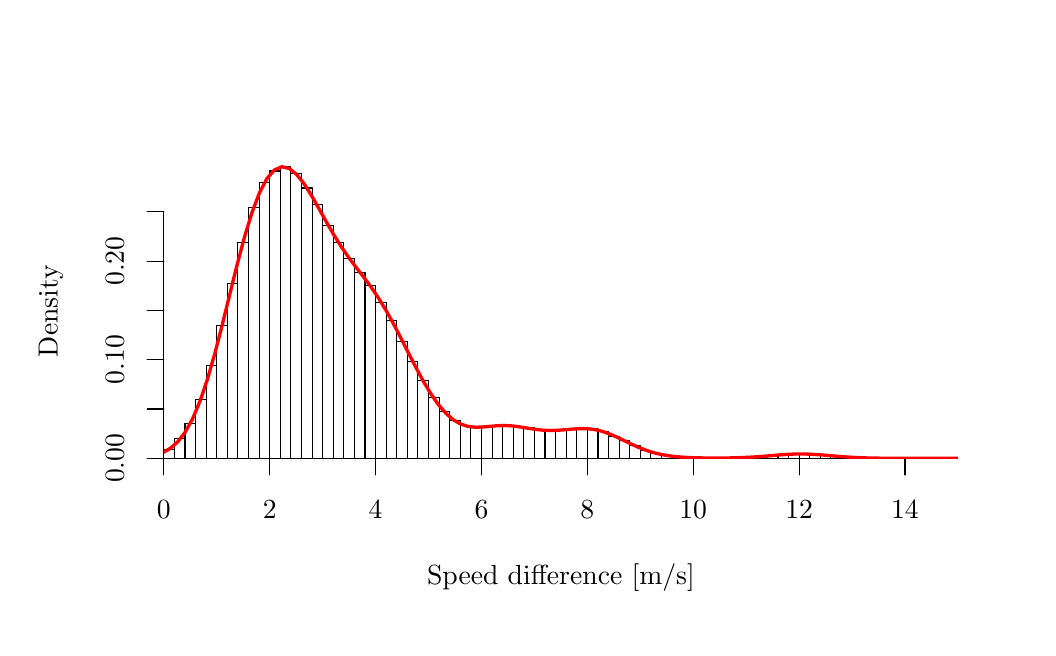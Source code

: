 % Created by tikzDevice version 0.12.3 on 2021-01-24 20:23:36
% !TEX encoding = UTF-8 Unicode
\begin{tikzpicture}[x=1pt,y=1pt]
\definecolor{fillColor}{RGB}{255,255,255}
\path[use as bounding box,fill=fillColor,fill opacity=0.00] (0,0) rectangle (361.35,216.81);
\begin{scope}
\path[clip] (  0.00,  0.00) rectangle (361.35,216.81);
\definecolor{drawColor}{RGB}{0,0,0}

\node[text=drawColor,anchor=base,inner sep=0pt, outer sep=0pt, scale=  1.00] at (192.68, 15.60) {Speed difference [m/s]};

\node[text=drawColor,rotate= 90.00,anchor=base,inner sep=0pt, outer sep=0pt, scale=  1.00] at ( 10.80,114.41) {Density};
\end{scope}
\begin{scope}
\path[clip] (  0.00,  0.00) rectangle (361.35,216.81);
\definecolor{drawColor}{RGB}{0,0,0}

\path[draw=drawColor,line width= 0.4pt,line join=round,line cap=round] ( 49.20, 61.20) -- (317.02, 61.20);

\path[draw=drawColor,line width= 0.4pt,line join=round,line cap=round] ( 49.20, 61.20) -- ( 49.20, 55.20);

\path[draw=drawColor,line width= 0.4pt,line join=round,line cap=round] ( 87.46, 61.20) -- ( 87.46, 55.20);

\path[draw=drawColor,line width= 0.4pt,line join=round,line cap=round] (125.72, 61.20) -- (125.72, 55.20);

\path[draw=drawColor,line width= 0.4pt,line join=round,line cap=round] (163.98, 61.20) -- (163.98, 55.20);

\path[draw=drawColor,line width= 0.4pt,line join=round,line cap=round] (202.24, 61.20) -- (202.24, 55.20);

\path[draw=drawColor,line width= 0.4pt,line join=round,line cap=round] (240.50, 61.20) -- (240.50, 55.20);

\path[draw=drawColor,line width= 0.4pt,line join=round,line cap=round] (278.76, 61.20) -- (278.76, 55.20);

\path[draw=drawColor,line width= 0.4pt,line join=round,line cap=round] (317.02, 61.20) -- (317.02, 55.20);

\node[text=drawColor,anchor=base,inner sep=0pt, outer sep=0pt, scale=  1.00] at ( 49.20, 39.60) {0};

\node[text=drawColor,anchor=base,inner sep=0pt, outer sep=0pt, scale=  1.00] at ( 87.46, 39.60) {2};

\node[text=drawColor,anchor=base,inner sep=0pt, outer sep=0pt, scale=  1.00] at (125.72, 39.60) {4};

\node[text=drawColor,anchor=base,inner sep=0pt, outer sep=0pt, scale=  1.00] at (163.98, 39.60) {6};

\node[text=drawColor,anchor=base,inner sep=0pt, outer sep=0pt, scale=  1.00] at (202.24, 39.60) {8};

\node[text=drawColor,anchor=base,inner sep=0pt, outer sep=0pt, scale=  1.00] at (240.50, 39.60) {10};

\node[text=drawColor,anchor=base,inner sep=0pt, outer sep=0pt, scale=  1.00] at (278.76, 39.60) {12};

\node[text=drawColor,anchor=base,inner sep=0pt, outer sep=0pt, scale=  1.00] at (317.02, 39.60) {14};

\path[draw=drawColor,line width= 0.4pt,line join=round,line cap=round] ( 49.20, 61.20) -- ( 49.20,150.23);

\path[draw=drawColor,line width= 0.4pt,line join=round,line cap=round] ( 49.20, 61.20) -- ( 43.20, 61.20);

\path[draw=drawColor,line width= 0.4pt,line join=round,line cap=round] ( 49.20, 79.01) -- ( 43.20, 79.01);

\path[draw=drawColor,line width= 0.4pt,line join=round,line cap=round] ( 49.20, 96.81) -- ( 43.20, 96.81);

\path[draw=drawColor,line width= 0.4pt,line join=round,line cap=round] ( 49.20,114.62) -- ( 43.20,114.62);

\path[draw=drawColor,line width= 0.4pt,line join=round,line cap=round] ( 49.20,132.42) -- ( 43.20,132.42);

\path[draw=drawColor,line width= 0.4pt,line join=round,line cap=round] ( 49.20,150.23) -- ( 43.20,150.23);

\node[text=drawColor,rotate= 90.00,anchor=base,inner sep=0pt, outer sep=0pt, scale=  1.00] at ( 34.80, 61.20) {0.00};

\node[text=drawColor,rotate= 90.00,anchor=base,inner sep=0pt, outer sep=0pt, scale=  1.00] at ( 34.80, 96.81) {0.10};

\node[text=drawColor,rotate= 90.00,anchor=base,inner sep=0pt, outer sep=0pt, scale=  1.00] at ( 34.80,132.42) {0.20};
\end{scope}
\begin{scope}
\path[clip] ( 49.20, 61.20) rectangle (336.15,167.61);
\definecolor{drawColor}{RGB}{0,0,0}

\path[draw=drawColor,line width= 0.4pt,line join=round,line cap=round] ( 18.59, 61.20) rectangle ( 22.42, 61.20);

\path[draw=drawColor,line width= 0.4pt,line join=round,line cap=round] ( 22.42, 61.20) rectangle ( 26.24, 61.20);

\path[draw=drawColor,line width= 0.4pt,line join=round,line cap=round] ( 26.24, 61.20) rectangle ( 30.07, 61.20);

\path[draw=drawColor,line width= 0.4pt,line join=round,line cap=round] ( 30.07, 61.20) rectangle ( 33.90, 61.22);

\path[draw=drawColor,line width= 0.4pt,line join=round,line cap=round] ( 33.90, 61.20) rectangle ( 37.72, 61.27);

\path[draw=drawColor,line width= 0.4pt,line join=round,line cap=round] ( 37.72, 61.20) rectangle ( 41.55, 61.42);

\path[draw=drawColor,line width= 0.4pt,line join=round,line cap=round] ( 41.55, 61.20) rectangle ( 45.37, 61.83);

\path[draw=drawColor,line width= 0.4pt,line join=round,line cap=round] ( 45.37, 61.20) rectangle ( 49.20, 62.68);

\path[draw=drawColor,line width= 0.4pt,line join=round,line cap=round] ( 49.20, 61.20) rectangle ( 53.03, 64.50);

\path[draw=drawColor,line width= 0.4pt,line join=round,line cap=round] ( 53.03, 61.20) rectangle ( 56.85, 68.20);

\path[draw=drawColor,line width= 0.4pt,line join=round,line cap=round] ( 56.85, 61.20) rectangle ( 60.68, 73.79);

\path[draw=drawColor,line width= 0.4pt,line join=round,line cap=round] ( 60.68, 61.20) rectangle ( 64.50, 82.61);

\path[draw=drawColor,line width= 0.4pt,line join=round,line cap=round] ( 64.50, 61.20) rectangle ( 68.33, 94.85);

\path[draw=drawColor,line width= 0.4pt,line join=round,line cap=round] ( 68.33, 61.20) rectangle ( 72.16,109.14);

\path[draw=drawColor,line width= 0.4pt,line join=round,line cap=round] ( 72.16, 61.20) rectangle ( 75.98,124.40);

\path[draw=drawColor,line width= 0.4pt,line join=round,line cap=round] ( 75.98, 61.20) rectangle ( 79.81,139.05);

\path[draw=drawColor,line width= 0.4pt,line join=round,line cap=round] ( 79.81, 61.20) rectangle ( 83.63,151.82);

\path[draw=drawColor,line width= 0.4pt,line join=round,line cap=round] ( 83.63, 61.20) rectangle ( 87.46,160.93);

\path[draw=drawColor,line width= 0.4pt,line join=round,line cap=round] ( 87.46, 61.20) rectangle ( 91.29,165.03);

\path[draw=drawColor,line width= 0.4pt,line join=round,line cap=round] ( 91.29, 61.20) rectangle ( 95.11,166.59);

\path[draw=drawColor,line width= 0.4pt,line join=round,line cap=round] ( 95.11, 61.20) rectangle ( 98.94,164.04);

\path[draw=drawColor,line width= 0.4pt,line join=round,line cap=round] ( 98.94, 61.20) rectangle (102.76,158.87);

\path[draw=drawColor,line width= 0.4pt,line join=round,line cap=round] (102.76, 61.20) rectangle (106.59,152.94);

\path[draw=drawColor,line width= 0.4pt,line join=round,line cap=round] (106.59, 61.20) rectangle (110.42,145.27);

\path[draw=drawColor,line width= 0.4pt,line join=round,line cap=round] (110.42, 61.20) rectangle (114.24,139.10);

\path[draw=drawColor,line width= 0.4pt,line join=round,line cap=round] (114.24, 61.20) rectangle (118.07,133.33);

\path[draw=drawColor,line width= 0.4pt,line join=round,line cap=round] (118.07, 61.20) rectangle (121.89,128.50);

\path[draw=drawColor,line width= 0.4pt,line join=round,line cap=round] (121.89, 61.20) rectangle (125.72,123.78);

\path[draw=drawColor,line width= 0.4pt,line join=round,line cap=round] (125.72, 61.20) rectangle (129.55,117.53);

\path[draw=drawColor,line width= 0.4pt,line join=round,line cap=round] (129.55, 61.20) rectangle (133.37,111.14);

\path[draw=drawColor,line width= 0.4pt,line join=round,line cap=round] (133.37, 61.20) rectangle (137.20,103.41);

\path[draw=drawColor,line width= 0.4pt,line join=round,line cap=round] (137.20, 61.20) rectangle (141.02, 96.18);

\path[draw=drawColor,line width= 0.4pt,line join=round,line cap=round] (141.02, 61.20) rectangle (144.85, 89.35);

\path[draw=drawColor,line width= 0.4pt,line join=round,line cap=round] (144.85, 61.20) rectangle (148.68, 83.11);

\path[draw=drawColor,line width= 0.4pt,line join=round,line cap=round] (148.68, 61.20) rectangle (152.50, 78.09);

\path[draw=drawColor,line width= 0.4pt,line join=round,line cap=round] (152.50, 61.20) rectangle (156.33, 74.80);

\path[draw=drawColor,line width= 0.4pt,line join=round,line cap=round] (156.33, 61.20) rectangle (160.15, 73.11);

\path[draw=drawColor,line width= 0.4pt,line join=round,line cap=round] (160.15, 61.20) rectangle (163.98, 72.71);

\path[draw=drawColor,line width= 0.4pt,line join=round,line cap=round] (163.98, 61.20) rectangle (167.81, 72.71);

\path[draw=drawColor,line width= 0.4pt,line join=round,line cap=round] (167.81, 61.20) rectangle (171.63, 73.15);

\path[draw=drawColor,line width= 0.4pt,line join=round,line cap=round] (171.63, 61.20) rectangle (175.46, 73.04);

\path[draw=drawColor,line width= 0.4pt,line join=round,line cap=round] (175.46, 61.20) rectangle (179.28, 72.54);

\path[draw=drawColor,line width= 0.4pt,line join=round,line cap=round] (179.28, 61.20) rectangle (183.11, 72.20);

\path[draw=drawColor,line width= 0.4pt,line join=round,line cap=round] (183.11, 61.20) rectangle (186.94, 71.35);

\path[draw=drawColor,line width= 0.4pt,line join=round,line cap=round] (186.94, 61.20) rectangle (190.76, 71.37);

\path[draw=drawColor,line width= 0.4pt,line join=round,line cap=round] (190.76, 61.20) rectangle (194.59, 71.51);

\path[draw=drawColor,line width= 0.4pt,line join=round,line cap=round] (194.59, 61.20) rectangle (198.41, 71.71);

\path[draw=drawColor,line width= 0.4pt,line join=round,line cap=round] (198.41, 61.20) rectangle (202.24, 71.87);

\path[draw=drawColor,line width= 0.4pt,line join=round,line cap=round] (202.24, 61.20) rectangle (206.07, 71.77);

\path[draw=drawColor,line width= 0.4pt,line join=round,line cap=round] (206.07, 61.20) rectangle (209.89, 70.85);

\path[draw=drawColor,line width= 0.4pt,line join=round,line cap=round] (209.89, 61.20) rectangle (213.72, 69.18);

\path[draw=drawColor,line width= 0.4pt,line join=round,line cap=round] (213.72, 61.20) rectangle (217.54, 67.48);

\path[draw=drawColor,line width= 0.4pt,line join=round,line cap=round] (217.54, 61.20) rectangle (221.37, 65.73);

\path[draw=drawColor,line width= 0.4pt,line join=round,line cap=round] (221.37, 61.20) rectangle (225.20, 64.18);

\path[draw=drawColor,line width= 0.4pt,line join=round,line cap=round] (225.20, 61.20) rectangle (229.02, 62.97);

\path[draw=drawColor,line width= 0.4pt,line join=round,line cap=round] (229.02, 61.20) rectangle (232.85, 62.23);

\path[draw=drawColor,line width= 0.4pt,line join=round,line cap=round] (232.85, 61.20) rectangle (236.67, 61.77);

\path[draw=drawColor,line width= 0.4pt,line join=round,line cap=round] (236.67, 61.20) rectangle (240.50, 61.51);

\path[draw=drawColor,line width= 0.4pt,line join=round,line cap=round] (240.50, 61.20) rectangle (244.33, 61.37);

\path[draw=drawColor,line width= 0.4pt,line join=round,line cap=round] (244.33, 61.20) rectangle (248.15, 61.29);

\path[draw=drawColor,line width= 0.4pt,line join=round,line cap=round] (248.15, 61.20) rectangle (251.98, 61.33);

\path[draw=drawColor,line width= 0.4pt,line join=round,line cap=round] (251.98, 61.20) rectangle (255.80, 61.36);

\path[draw=drawColor,line width= 0.4pt,line join=round,line cap=round] (255.80, 61.20) rectangle (259.63, 61.43);

\path[draw=drawColor,line width= 0.4pt,line join=round,line cap=round] (259.63, 61.20) rectangle (263.46, 61.62);

\path[draw=drawColor,line width= 0.4pt,line join=round,line cap=round] (263.46, 61.20) rectangle (267.28, 61.88);

\path[draw=drawColor,line width= 0.4pt,line join=round,line cap=round] (267.28, 61.20) rectangle (271.11, 62.23);

\path[draw=drawColor,line width= 0.4pt,line join=round,line cap=round] (271.11, 61.20) rectangle (274.93, 62.57);

\path[draw=drawColor,line width= 0.4pt,line join=round,line cap=round] (274.93, 61.20) rectangle (278.76, 62.76);

\path[draw=drawColor,line width= 0.4pt,line join=round,line cap=round] (278.76, 61.20) rectangle (282.59, 62.73);

\path[draw=drawColor,line width= 0.4pt,line join=round,line cap=round] (282.59, 61.20) rectangle (286.41, 62.59);

\path[draw=drawColor,line width= 0.4pt,line join=round,line cap=round] (286.41, 61.20) rectangle (290.24, 62.26);

\path[draw=drawColor,line width= 0.4pt,line join=round,line cap=round] (290.24, 61.20) rectangle (294.06, 61.96);

\path[draw=drawColor,line width= 0.4pt,line join=round,line cap=round] (294.06, 61.20) rectangle (297.89, 61.71);

\path[draw=drawColor,line width= 0.4pt,line join=round,line cap=round] (297.89, 61.20) rectangle (301.72, 61.48);

\path[draw=drawColor,line width= 0.4pt,line join=round,line cap=round] (301.72, 61.20) rectangle (305.54, 61.33);

\path[draw=drawColor,line width= 0.4pt,line join=round,line cap=round] (305.54, 61.20) rectangle (309.37, 61.25);

\path[draw=drawColor,line width= 0.4pt,line join=round,line cap=round] (309.37, 61.20) rectangle (313.19, 61.23);

\path[draw=drawColor,line width= 0.4pt,line join=round,line cap=round] (313.19, 61.20) rectangle (317.02, 61.22);

\path[draw=drawColor,line width= 0.4pt,line join=round,line cap=round] (317.02, 61.20) rectangle (320.85, 61.20);

\path[draw=drawColor,line width= 0.4pt,line join=round,line cap=round] (320.85, 61.20) rectangle (324.67, 61.21);

\path[draw=drawColor,line width= 0.4pt,line join=round,line cap=round] (324.67, 61.20) rectangle (328.50, 61.22);

\path[draw=drawColor,line width= 0.4pt,line join=round,line cap=round] (328.50, 61.20) rectangle (332.32, 61.22);

\path[draw=drawColor,line width= 0.4pt,line join=round,line cap=round] (332.32, 61.20) rectangle (336.15, 61.23);

\path[draw=drawColor,line width= 0.4pt,line join=round,line cap=round] (336.15, 61.20) rectangle (339.98, 61.23);

\path[draw=drawColor,line width= 0.4pt,line join=round,line cap=round] (339.98, 61.20) rectangle (343.80, 61.23);

\path[draw=drawColor,line width= 0.4pt,line join=round,line cap=round] (343.80, 61.20) rectangle (347.63, 61.23);

\path[draw=drawColor,line width= 0.4pt,line join=round,line cap=round] (347.63, 61.20) rectangle (351.45, 61.21);

\path[draw=drawColor,line width= 0.4pt,line join=round,line cap=round] (351.45, 61.20) rectangle (355.28, 61.21);

\path[draw=drawColor,line width= 0.4pt,line join=round,line cap=round] (355.28, 61.20) rectangle (359.11, 61.21);

\path[draw=drawColor,line width= 0.4pt,line join=round,line cap=round] (359.11, 61.20) rectangle (362.93, 61.21);
\definecolor{drawColor}{RGB}{255,0,0}

\path[draw=drawColor,line width= 1.2pt,line join=round,line cap=round] (  0.00, 61.20) --
	(  0.41, 61.20) --
	(  3.10, 61.20) --
	(  5.79, 61.20) --
	(  8.48, 61.20) --
	( 11.17, 61.20) --
	( 13.86, 61.20) --
	( 16.55, 61.20) --
	( 19.24, 61.20) --
	( 21.93, 61.20) --
	( 24.62, 61.20) --
	( 27.30, 61.20) --
	( 29.99, 61.21) --
	( 32.68, 61.23) --
	( 35.37, 61.26) --
	( 38.06, 61.34) --
	( 40.75, 61.49) --
	( 43.44, 61.78) --
	( 46.13, 62.32) --
	( 48.82, 63.25) --
	( 51.50, 64.77) --
	( 54.19, 67.13) --
	( 56.88, 70.60) --
	( 59.57, 75.44) --
	( 62.26, 81.81) --
	( 64.95, 89.75) --
	( 67.64, 99.10) --
	( 70.33,109.50) --
	( 73.02,120.43) --
	( 75.71,131.25) --
	( 78.39,141.32) --
	( 81.08,150.09) --
	( 83.77,157.16) --
	( 86.46,162.29) --
	( 89.15,165.40) --
	( 91.84,166.56) --
	( 94.53,165.93) --
	( 97.22,163.75) --
	( 99.91,160.36) --
	(102.59,156.10) --
	(105.28,151.37) --
	(107.97,146.54) --
	(110.66,141.89) --
	(113.35,137.61) --
	(116.04,133.73) --
	(118.73,130.15) --
	(121.42,126.66) --
	(124.11,123.04) --
	(126.80,119.08) --
	(129.48,114.67) --
	(132.17,109.83) --
	(134.86,104.66) --
	(137.55, 99.34) --
	(140.24, 94.10) --
	(142.93, 89.13) --
	(145.62, 84.62) --
	(148.31, 80.73) --
	(151.00, 77.57) --
	(153.69, 75.20) --
	(156.37, 73.61) --
	(159.06, 72.73) --
	(161.75, 72.43) --
	(164.44, 72.51) --
	(167.13, 72.76) --
	(169.82, 72.98) --
	(172.51, 73.04) --
	(175.20, 72.89) --
	(177.89, 72.55) --
	(180.57, 72.11) --
	(183.26, 71.69) --
	(185.95, 71.38) --
	(188.64, 71.25) --
	(191.33, 71.31) --
	(194.02, 71.51) --
	(196.71, 71.75) --
	(199.40, 71.92) --
	(202.09, 71.91) --
	(204.78, 71.61) --
	(207.46, 70.99) --
	(210.15, 70.06) --
	(212.84, 68.90) --
	(215.53, 67.61) --
	(218.22, 66.30) --
	(220.91, 65.10) --
	(223.60, 64.06) --
	(226.29, 63.21) --
	(228.98, 62.57) --
	(231.66, 62.11) --
	(234.35, 61.79) --
	(237.04, 61.58) --
	(239.73, 61.44) --
	(242.42, 61.36) --
	(245.11, 61.32) --
	(247.80, 61.30) --
	(250.49, 61.31) --
	(253.18, 61.33) --
	(255.87, 61.39) --
	(258.55, 61.48) --
	(261.24, 61.61) --
	(263.93, 61.78) --
	(266.62, 61.99) --
	(269.31, 62.22) --
	(272.00, 62.45) --
	(274.69, 62.63) --
	(277.38, 62.75) --
	(280.07, 62.77) --
	(282.76, 62.69) --
	(285.44, 62.53) --
	(288.13, 62.32) --
	(290.82, 62.08) --
	(293.51, 61.85) --
	(296.20, 61.66) --
	(298.89, 61.50) --
	(301.58, 61.39) --
	(304.27, 61.31) --
	(306.96, 61.26) --
	(309.64, 61.23) --
	(312.33, 61.22) --
	(315.02, 61.21) --
	(317.71, 61.21) --
	(320.40, 61.21) --
	(323.09, 61.21) --
	(325.78, 61.21) --
	(328.47, 61.22) --
	(331.16, 61.22) --
	(333.85, 61.23) --
	(336.53, 61.23) --
	(339.22, 61.23) --
	(341.91, 61.23) --
	(344.60, 61.23) --
	(347.29, 61.23) --
	(349.98, 61.23) --
	(352.67, 61.22) --
	(355.36, 61.21) --
	(358.05, 61.21) --
	(360.73, 61.21) --
	(361.35, 61.21);
\end{scope}
\end{tikzpicture}
